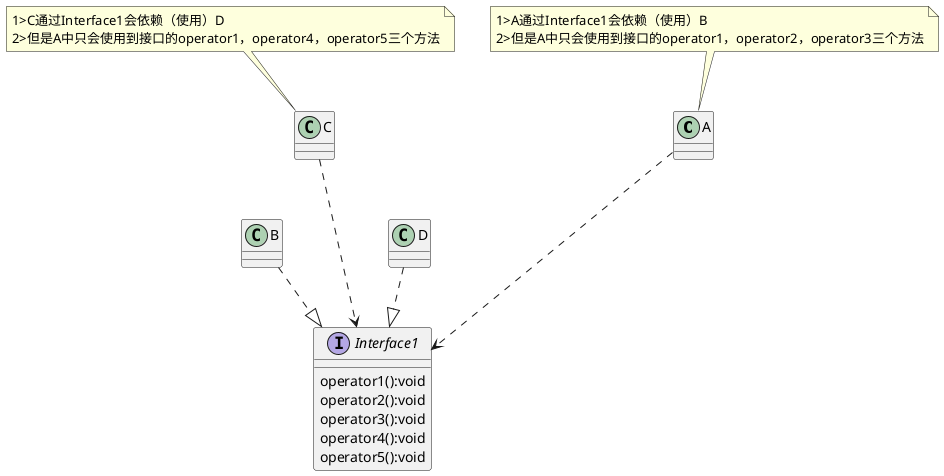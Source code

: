 @startuml
'https://plantuml.com/class-diagram

class A
class B
class C
class D

interface Interface1{

operator1():void
operator2():void
operator3():void
operator4():void
operator5():void

}

B ..|> Interface1
D ..|> Interface1

A ...> Interface1
C ...> Interface1

note top of A
1>A通过Interface1会依赖（使用）B
2>但是A中只会使用到接口的operator1，operator2，operator3三个方法
end note
note top of C
1>C通过Interface1会依赖（使用）D
2>但是A中只会使用到接口的operator1，operator4，operator5三个方法
end note
@enduml
